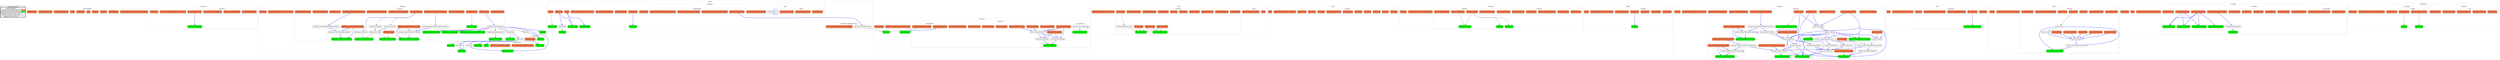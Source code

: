 digraph G {
concentrate = true;
			subgraph legend{
			rank = min;
			label = "legend";
			Legend [shape=none, margin=0, label = <
				<table cellspacing="0" cellpadding="0" border="1"><tr><td>Code2flow Legend</td></tr><tr><td>
				<table cellspacing="0">
				<tr><td>Regular function</td><td width="50px"></td></tr>
				<tr><td>Trunk function (nothing calls this)</td><td bgcolor='coral'></td></tr>
				<tr><td>Leaf function (this calls nothing else)</td><td bgcolor='green'></td></tr>
				<tr><td>Function call which returns no value</td><td>&#8594;</td></tr>
				<tr><td>Function call returns some value</td><td><font color='blue'>&#8594;</font></td></tr>
				<tr><td>Handler call on raiseEvent</td><td><font color='red'>&#8594;</font></td></tr>
				</table></td></tr></table>
				>];}
node30 [splines=ortho shape = "rect" style = "rounded,filled" fillcolor = "coral" label = "(openseadragon window frame (runs on import))" ];
node2 [splines=ortho shape = "rect" style = "rounded,filled" fillcolor = "coral" label = "OpenSeadragon" ];
node6 [splines=ortho shape = "rect" style = "rounded,filled" fillcolor = "coral" label = "isFunction" ];
node8 [splines=ortho shape = "rect" style = "rounded,filled" fillcolor = "coral" label = "isWindow" ];
node10 [splines=ortho shape = "rect" style = "rounded,filled" fillcolor = "coral" label = "type" ];
node12 [splines=ortho shape = "rect" style = "rounded,filled" fillcolor = "coral" label = "isPlainObject" ];
node18 [splines=ortho shape = "rect" style = "rounded,filled" fillcolor = "coral" label = "extend" ];
node21 [splines=ortho shape = "rect" style = "rounded,filled" fillcolor = "coral" label = "requestAnimationFrame" ];
node23 [splines=ortho shape = "rect" style = "rounded,filled" fillcolor = "coral" label = "cancelAnimationFrame" ];
node26 [splines=ortho shape = "rect" style = "rounded,filled" fillcolor = "coral" label = "getOffsetParent" ];
node48 [splines=ortho shape = "rect" style = "rounded,filled" fillcolor = "coral" label = "(eventsource window frame (runs on import))" ];
node35 [splines=ortho shape = "rect" style = "rounded,filled" fillcolor = "coral" label = "EventSource" ];
node38 [splines=ortho shape = "rect" style = "rounded,filled" fillcolor = "coral" label = "eventsource.addHandler" ];
node40 [splines=ortho shape = "rect" style = "rounded,filled" fillcolor = "coral" label = "eventsource.removeHandler" ];
node42 [splines=ortho shape = "rect" style = "rounded,filled" fillcolor = "coral" label = "eventsource.removeAllHandlers" ];
node44 [splines=ortho shape = "rect" style = "rounded,filled" fillcolor = "green" label = "eventsource.getHandler" ];
node46 [splines=ortho shape = "rect" style = "rounded,filled" fillcolor = "coral" label = "eventsource.raiseEvent" ];
node158 [splines=ortho shape = "rect" style = "rounded,filled" fillcolor = "coral" label = "(tiledimage window frame (runs on import))" ];
node52 [splines=ortho shape = "rect" style = "rounded,filled" fillcolor = "coral" label = "TiledImage" ];
node55 [splines=ortho shape = "rect" style = "rounded,filled" fillcolor = "coral" label = "tiledimage.needsDraw" ];
node57 [splines=ortho shape = "rect" style = "rounded,filled" fillcolor = "green" label = "tiledimage._setFullyLoaded" ];
node59 [splines=ortho shape = "rect" style = "rounded,filled" fillcolor = "green" label = "tiledimage.reset" ];
node61 [splines=ortho shape = "rect" style = "rounded,filled" fillcolor = "coral" label = "tiledimage.update" ];
node63 [splines=ortho shape = "rect" style = "rounded,filled" fillcolor = "coral" label = "tiledimage.draw" ];
node65 [splines=ortho shape = "rect" style = "rounded,filled" fillcolor = "coral" label = "tiledimage.destroy" ];
node67 [splines=ortho shape = "rect" style = "rounded,filled" fillcolor = "green" label = "tiledimage.getBounds" ];
node69 [splines=ortho shape = "rect" style = "rounded" label = "tiledimage.getClippedBounds" ];
node71 [splines=ortho shape = "rect" style = "rounded,filled" fillcolor = "coral" label = "tiledimage.getContentSize" ];
node73 [splines=ortho shape = "rect" style = "rounded,filled" fillcolor = "green" label = "tiledimage._viewportToImageDelta" ];
node75 [splines=ortho shape = "rect" style = "rounded" label = "tiledimage.viewportToImageCoordinates" ];
node77 [splines=ortho shape = "rect" style = "rounded,filled" fillcolor = "green" label = "tiledimage._imageToViewportDelta" ];
node79 [splines=ortho shape = "rect" style = "rounded" label = "tiledimage.imageToViewportCoordinates" ];
node81 [splines=ortho shape = "rect" style = "rounded,filled" fillcolor = "coral" label = "tiledimage.imageToViewportRectangle" ];
node83 [splines=ortho shape = "rect" style = "rounded,filled" fillcolor = "coral" label = "tiledimage.viewportToImageRectangle" ];
node85 [splines=ortho shape = "rect" style = "rounded" label = "tiledimage.viewerElementToImageCoordinates" ];
node87 [splines=ortho shape = "rect" style = "rounded" label = "tiledimage.imageToViewerElementCoordinates" ];
node89 [splines=ortho shape = "rect" style = "rounded,filled" fillcolor = "coral" label = "tiledimage.windowToImageCoordinates" ];
node91 [splines=ortho shape = "rect" style = "rounded,filled" fillcolor = "coral" label = "tiledimage.imageToWindowCoordinates" ];
node93 [splines=ortho shape = "rect" style = "rounded,filled" fillcolor = "green" label = "tiledimage._viewportToTiledImageRectangle" ];
node95 [splines=ortho shape = "rect" style = "rounded,filled" fillcolor = "coral" label = "tiledimage.viewportToImageZoom" ];
node97 [splines=ortho shape = "rect" style = "rounded,filled" fillcolor = "coral" label = "tiledimage.imageToViewportZoom" ];
node99 [splines=ortho shape = "rect" style = "rounded" label = "tiledimage.setPosition" ];
node101 [splines=ortho shape = "rect" style = "rounded" label = "tiledimage.setWidth" ];
node103 [splines=ortho shape = "rect" style = "rounded" label = "tiledimage.setHeight" ];
node105 [splines=ortho shape = "rect" style = "rounded,filled" fillcolor = "coral" label = "tiledimage.fitBounds" ];
node107 [splines=ortho shape = "rect" style = "rounded,filled" fillcolor = "coral" label = "tiledimage.setClip" ];
node109 [splines=ortho shape = "rect" style = "rounded" label = "tiledimage._setScale" ];
node111 [splines=ortho shape = "rect" style = "rounded,filled" fillcolor = "green" label = "tiledimage._updateForScale" ];
node113 [splines=ortho shape = "rect" style = "rounded,filled" fillcolor = "green" label = "tiledimage._raiseBoundsChange" ];
node115 [splines=ortho shape = "rect" style = "rounded,filled" fillcolor = "coral" label = "tiledimage._isBottomItem" ];
node117 [splines=ortho shape = "rect" style = "rounded,filled" fillcolor = "green" label = "tiledimage._getLevelsInterval" ];
node120 [splines=ortho shape = "rect" style = "rounded" label = "tiledimage._updateViewport" ];
node122 [splines=ortho shape = "rect" style = "rounded,filled" fillcolor = "coral" label = "tiledimage._getCornerTiles" ];
node124 [splines=ortho shape = "rect" style = "rounded" label = "updateLevel" ];
node126 [splines=ortho shape = "rect" style = "rounded" label = "updateTile" ];
node128 [splines=ortho shape = "rect" style = "rounded,filled" fillcolor = "green" label = "getTile" ];
node130 [splines=ortho shape = "rect" style = "rounded" label = "loadTile" ];
node134 [splines=ortho shape = "rect" style = "rounded,filled" fillcolor = "green" label = "onTileLoad" ];
node133 [splines=ortho shape = "rect" style = "rounded,filled" fillcolor = "coral" label = "onTileLoad.finish" ];
node140 [splines=ortho shape = "rect" style = "rounded,filled" fillcolor = "green" label = "setTileLoaded" ];
node137 [splines=ortho shape = "rect" style = "rounded,filled" fillcolor = "coral" label = "setTileLoaded.getCompletionCallback" ];
node139 [splines=ortho shape = "rect" style = "rounded,filled" fillcolor = "coral" label = "setTileLoaded.completionCallback" ];
node142 [splines=ortho shape = "rect" style = "rounded,filled" fillcolor = "green" label = "positionTile" ];
node144 [splines=ortho shape = "rect" style = "rounded" label = "blendTile" ];
node146 [splines=ortho shape = "rect" style = "rounded,filled" fillcolor = "green" label = "providesCoverage" ];
node148 [splines=ortho shape = "rect" style = "rounded" label = "isCovered" ];
node150 [splines=ortho shape = "rect" style = "rounded,filled" fillcolor = "green" label = "setCoverage" ];
node152 [splines=ortho shape = "rect" style = "rounded,filled" fillcolor = "green" label = "resetCoverage" ];
node154 [splines=ortho shape = "rect" style = "rounded,filled" fillcolor = "green" label = "compareTiles" ];
node156 [splines=ortho shape = "rect" style = "rounded,filled" fillcolor = "green" label = "drawTiles" ];
node221 [splines=ortho shape = "rect" style = "rounded,filled" fillcolor = "coral" label = "(viewer window frame (runs on import))" ];
node167 [splines=ortho shape = "rect" style = "rounded,filled" fillcolor = "coral" label = "Viewer" ];
node170 [splines=ortho shape = "rect" style = "rounded,filled" fillcolor = "coral" label = "viewer.isOpen" ];
node180 [splines=ortho shape = "rect" style = "rounded" label = "prototype.open" ];
node173 [splines=ortho shape = "rect" style = "rounded,filled" fillcolor = "coral" label = "prototype.open.checkCompletion" ];
node179 [splines=ortho shape = "rect" style = "rounded,filled" fillcolor = "coral" label = "open.open.doOne" ];
node176 [splines=ortho shape = "rect" style = "rounded,filled" fillcolor = "coral" label = "open.open.doOne.success" ];
node178 [splines=ortho shape = "rect" style = "rounded,filled" fillcolor = "coral" label = "open.open.doOne.error" ];
node182 [splines=ortho shape = "rect" style = "rounded,filled" fillcolor = "green" label = "viewer.close" ];
node184 [splines=ortho shape = "rect" style = "rounded,filled" fillcolor = "coral" label = "viewer.destroy" ];
node193 [splines=ortho shape = "rect" style = "rounded,filled" fillcolor = "coral" label = "prototype.addTiledImage" ];
node188 [splines=ortho shape = "rect" style = "rounded,filled" fillcolor = "coral" label = "prototype.addTiledImage.raiseAddItemFailed" ];
node190 [splines=ortho shape = "rect" style = "rounded,filled" fillcolor = "coral" label = "prototype.addTiledImage.refreshWorld" ];
node192 [splines=ortho shape = "rect" style = "rounded,filled" fillcolor = "coral" label = "prototype.addTiledImage.processReadyItems" ];
node195 [splines=ortho shape = "rect" style = "rounded,filled" fillcolor = "coral" label = "viewer.forceRedraw" ];
node197 [splines=ortho shape = "rect" style = "rounded,filled" fillcolor = "coral" label = "viewer._cancelPendingImages" ];
node199 [splines=ortho shape = "rect" style = "rounded,filled" fillcolor = "green" label = "_getSafeElemSize" ];
node205 [splines=ortho shape = "rect" style = "rounded" label = "getTileSourceImplementation" ];
node202 [splines=ortho shape = "rect" style = "rounded,filled" fillcolor = "coral" label = "getTileSourceImplementation.waitUntilReady" ];
node209 [splines=ortho shape = "rect" style = "rounded,filled" fillcolor = "green" label = "scheduleUpdate" ];
node211 [splines=ortho shape = "rect" style = "rounded,filled" fillcolor = "coral" label = "updateMulti" ];
node213 [splines=ortho shape = "rect" style = "rounded" label = "updateOnce" ];
node215 [splines=ortho shape = "rect" style = "rounded,filled" fillcolor = "green" label = "drawWorld" ];
node217 [splines=ortho shape = "rect" style = "rounded,filled" fillcolor = "green" label = "scheduleZoom" ];
node219 [splines=ortho shape = "rect" style = "rounded,filled" fillcolor = "coral" label = "doZoom" ];
node262 [splines=ortho shape = "rect" style = "rounded,filled" fillcolor = "coral" label = "(world window frame (runs on import))" ];
node227 [splines=ortho shape = "rect" style = "rounded,filled" fillcolor = "coral" label = "World" ];
node226 [splines=ortho shape = "rect" style = "rounded,filled" fillcolor = "coral" label = "World._delegatedFigureSizes" ];
node230 [splines=ortho shape = "rect" style = "rounded,filled" fillcolor = "coral" label = "world.addItem" ];
node232 [splines=ortho shape = "rect" style = "rounded,filled" fillcolor = "coral" label = "world.getItemAt" ];
node234 [splines=ortho shape = "rect" style = "rounded,filled" fillcolor = "coral" label = "world.getIndexOfItem" ];
node236 [splines=ortho shape = "rect" style = "rounded,filled" fillcolor = "coral" label = "world.getItemCount" ];
node238 [splines=ortho shape = "rect" style = "rounded,filled" fillcolor = "coral" label = "world.removeItem" ];
node240 [splines=ortho shape = "rect" style = "rounded,filled" fillcolor = "coral" label = "world.removeAll" ];
node242 [splines=ortho shape = "rect" style = "rounded,filled" fillcolor = "coral" label = "world.resetItems" ];
node244 [splines=ortho shape = "rect" style = "rounded,filled" fillcolor = "coral" label = "world.update" ];
node246 [splines=ortho shape = "rect" style = "rounded,filled" fillcolor = "coral" label = "world.draw" ];
node248 [splines=ortho shape = "rect" style = "rounded,filled" fillcolor = "coral" label = "world.needsDraw" ];
node250 [splines=ortho shape = "rect" style = "rounded,filled" fillcolor = "coral" label = "world.getHomeBounds" ];
node252 [splines=ortho shape = "rect" style = "rounded,filled" fillcolor = "coral" label = "world.getContentFactor" ];
node254 [splines=ortho shape = "rect" style = "rounded" label = "world.setAutoRefigureSizes" ];
node256 [splines=ortho shape = "rect" style = "rounded,filled" fillcolor = "coral" label = "world.arrange" ];
node258 [splines=ortho shape = "rect" style = "rounded,filled" fillcolor = "green" label = "world._figureSizes" ];
node260 [splines=ortho shape = "rect" style = "rounded,filled" fillcolor = "green" label = "world._raiseRemoveItem" ];
node289 [splines=ortho shape = "rect" style = "rounded,filled" fillcolor = "coral" label = "(point window frame (runs on import))" ];
node266 [splines=ortho shape = "rect" style = "rounded,filled" fillcolor = "coral" label = "Point" ];
node269 [splines=ortho shape = "rect" style = "rounded,filled" fillcolor = "coral" label = "point.clone" ];
node271 [splines=ortho shape = "rect" style = "rounded,filled" fillcolor = "coral" label = "point.plus" ];
node273 [splines=ortho shape = "rect" style = "rounded,filled" fillcolor = "coral" label = "point.minus" ];
node275 [splines=ortho shape = "rect" style = "rounded,filled" fillcolor = "coral" label = "point.times" ];
node277 [splines=ortho shape = "rect" style = "rounded,filled" fillcolor = "coral" label = "point.divide" ];
node279 [splines=ortho shape = "rect" style = "rounded,filled" fillcolor = "coral" label = "point.distanceTo" ];
node281 [splines=ortho shape = "rect" style = "rounded,filled" fillcolor = "coral" label = "point.squaredDistanceTo" ];
node283 [splines=ortho shape = "rect" style = "rounded,filled" fillcolor = "coral" label = "point.apply" ];
node285 [splines=ortho shape = "rect" style = "rounded,filled" fillcolor = "coral" label = "point.equals" ];
node287 [splines=ortho shape = "rect" style = "rounded,filled" fillcolor = "coral" label = "point.toString" ];
node323 [splines=ortho shape = "rect" style = "rounded,filled" fillcolor = "coral" label = "(tilecache window frame (runs on import))" ];
node310 [splines=ortho shape = "rect" style = "rounded,filled" fillcolor = "coral" label = "TileCache" ];
node293 [splines=ortho shape = "rect" style = "rounded,filled" fillcolor = "green" label = "TileRecord" ];
node295 [splines=ortho shape = "rect" style = "rounded,filled" fillcolor = "green" label = "ImageRecord" ];
node298 [splines=ortho shape = "rect" style = "rounded,filled" fillcolor = "coral" label = "tilecache.destroy" ];
node300 [splines=ortho shape = "rect" style = "rounded,filled" fillcolor = "coral" label = "tilecache.getImage" ];
node302 [splines=ortho shape = "rect" style = "rounded,filled" fillcolor = "coral" label = "tilecache.getRenderedContext" ];
node304 [splines=ortho shape = "rect" style = "rounded,filled" fillcolor = "coral" label = "tilecache.addTile" ];
node306 [splines=ortho shape = "rect" style = "rounded,filled" fillcolor = "coral" label = "tilecache.removeTile" ];
node308 [splines=ortho shape = "rect" style = "rounded,filled" fillcolor = "coral" label = "tilecache.getTileCount" ];
node313 [splines=ortho shape = "rect" style = "rounded,filled" fillcolor = "coral" label = "tilecache.numTilesLoaded" ];
node315 [splines=ortho shape = "rect" style = "rounded,filled" fillcolor = "coral" label = "tilecache.cacheTile" ];
node317 [splines=ortho shape = "rect" style = "rounded,filled" fillcolor = "coral" label = "tilecache.clearTilesFor" ];
node319 [splines=ortho shape = "rect" style = "rounded,filled" fillcolor = "coral" label = "tilecache.getImageRecord" ];
node321 [splines=ortho shape = "rect" style = "rounded,filled" fillcolor = "green" label = "tilecache._unloadTile" ];
node369 [splines=ortho shape = "rect" style = "rounded,filled" fillcolor = "coral" label = "(tilesource window frame (runs on import))" ];
node327 [splines=ortho shape = "rect" style = "rounded,filled" fillcolor = "green" label = "TileSource" ];
node330 [splines=ortho shape = "rect" style = "rounded,filled" fillcolor = "green" label = "tilesource.getTileSize" ];
node332 [splines=ortho shape = "rect" style = "rounded" label = "tilesource.getTileWidth" ];
node334 [splines=ortho shape = "rect" style = "rounded" label = "tilesource.getTileHeight" ];
node339 [splines=ortho shape = "rect" style = "rounded" label = "prototype.getLevelScale" ];
node338 [splines=ortho shape = "rect" style = "rounded,filled" fillcolor = "green" label = "prototype.getLevelScale" ];
node341 [splines=ortho shape = "rect" style = "rounded" label = "tilesource.getNumTiles" ];
node343 [splines=ortho shape = "rect" style = "rounded,filled" fillcolor = "coral" label = "tilesource.getPixelRatio" ];
node345 [splines=ortho shape = "rect" style = "rounded,filled" fillcolor = "coral" label = "tilesource.getClosestLevel" ];
node347 [splines=ortho shape = "rect" style = "rounded,filled" fillcolor = "coral" label = "tilesource.getTileAtPoint" ];
node349 [splines=ortho shape = "rect" style = "rounded,filled" fillcolor = "coral" label = "tilesource.getTileBounds" ];
node353 [splines=ortho shape = "rect" style = "rounded,filled" fillcolor = "coral" label = "prototype.getImageInfo" ];
node352 [splines=ortho shape = "rect" style = "rounded,filled" fillcolor = "coral" label = "prototype.getImageInfo.callback" ];
node355 [splines=ortho shape = "rect" style = "rounded,filled" fillcolor = "coral" label = "tilesource.supports" ];
node357 [splines=ortho shape = "rect" style = "rounded,filled" fillcolor = "coral" label = "tilesource.configure" ];
node359 [splines=ortho shape = "rect" style = "rounded,filled" fillcolor = "coral" label = "tilesource.getTileUrl" ];
node361 [splines=ortho shape = "rect" style = "rounded,filled" fillcolor = "coral" label = "tilesource.getTileAjaxHeaders" ];
node363 [splines=ortho shape = "rect" style = "rounded,filled" fillcolor = "coral" label = "tilesource.tileExists" ];
node365 [splines=ortho shape = "rect" style = "rounded,filled" fillcolor = "green" label = "processResponse" ];
node367 [splines=ortho shape = "rect" style = "rounded,filled" fillcolor = "coral" label = "determineType" ];
node391 [splines=ortho shape = "rect" style = "rounded,filled" fillcolor = "coral" label = "(spring window frame (runs on import))" ];
node376 [splines=ortho shape = "rect" style = "rounded,filled" fillcolor = "coral" label = "Spring" ];
node379 [splines=ortho shape = "rect" style = "rounded,filled" fillcolor = "coral" label = "spring.resetTo" ];
node381 [splines=ortho shape = "rect" style = "rounded,filled" fillcolor = "coral" label = "spring.springTo" ];
node383 [splines=ortho shape = "rect" style = "rounded,filled" fillcolor = "coral" label = "spring.shiftBy" ];
node385 [splines=ortho shape = "rect" style = "rounded,filled" fillcolor = "coral" label = "spring.update" ];
node387 [splines=ortho shape = "rect" style = "rounded,filled" fillcolor = "coral" label = "spring.isAtTargetValue" ];
node389 [splines=ortho shape = "rect" style = "rounded,filled" fillcolor = "green" label = "transform" ];
node484 [splines=ortho shape = "rect" style = "rounded,filled" fillcolor = "coral" label = "(viewport window frame (runs on import))" ];
node395 [splines=ortho shape = "rect" style = "rounded,filled" fillcolor = "coral" label = "Viewport" ];
node398 [splines=ortho shape = "rect" style = "rounded,filled" fillcolor = "coral" label = "viewport._setContentBounds" ];
node400 [splines=ortho shape = "rect" style = "rounded" label = "viewport.getHomeZoom" ];
node402 [splines=ortho shape = "rect" style = "rounded" label = "viewport.getHomeBounds" ];
node404 [splines=ortho shape = "rect" style = "rounded,filled" fillcolor = "coral" label = "viewport.goHome" ];
node406 [splines=ortho shape = "rect" style = "rounded" label = "viewport.getMinZoom" ];
node408 [splines=ortho shape = "rect" style = "rounded" label = "viewport.getMaxZoom" ];
node410 [splines=ortho shape = "rect" style = "rounded,filled" fillcolor = "green" label = "viewport.getAspectRatio" ];
node412 [splines=ortho shape = "rect" style = "rounded,filled" fillcolor = "coral" label = "viewport.getContainerSize" ];
node414 [splines=ortho shape = "rect" style = "rounded" label = "viewport.getBounds" ];
node416 [splines=ortho shape = "rect" style = "rounded,filled" fillcolor = "coral" label = "viewport.getBoundsWithMargins" ];
node418 [splines=ortho shape = "rect" style = "rounded" label = "viewport.getCenter" ];
node420 [splines=ortho shape = "rect" style = "rounded,filled" fillcolor = "green" label = "viewport.getZoom" ];
node422 [splines=ortho shape = "rect" style = "rounded" label = "viewport._applyZoomConstraints" ];
node424 [splines=ortho shape = "rect" style = "rounded,filled" fillcolor = "green" label = "viewport._applyBoundaryConstraints" ];
node426 [splines=ortho shape = "rect" style = "rounded,filled" fillcolor = "coral" label = "viewport.applyConstraints" ];
node428 [splines=ortho shape = "rect" style = "rounded" label = "viewport._fitBounds" ];
node430 [splines=ortho shape = "rect" style = "rounded" label = "viewport.fitBounds" ];
node432 [splines=ortho shape = "rect" style = "rounded,filled" fillcolor = "green" label = "viewport.panTo" ];
node434 [splines=ortho shape = "rect" style = "rounded,filled" fillcolor = "coral" label = "viewport.zoomBy" ];
node436 [splines=ortho shape = "rect" style = "rounded" label = "viewport.zoomTo" ];
node438 [splines=ortho shape = "rect" style = "rounded,filled" fillcolor = "coral" label = "viewport.resize" ];
node440 [splines=ortho shape = "rect" style = "rounded,filled" fillcolor = "green" label = "viewport._updateContainerInnerSize" ];
node444 [splines=ortho shape = "rect" style = "rounded,filled" fillcolor = "coral" label = "viewport.update" ];
node446 [splines=ortho shape = "rect" style = "rounded" label = "viewport._adjustCenterSpringsForZoomPoint" ];
node448 [splines=ortho shape = "rect" style = "rounded,filled" fillcolor = "coral" label = "viewport.deltaPixelsFromPoints" ];
node450 [splines=ortho shape = "rect" style = "rounded" label = "viewport.deltaPointsFromPixels" ];
node452 [splines=ortho shape = "rect" style = "rounded" label = "viewport.pixelFromPoint" ];
node454 [splines=ortho shape = "rect" style = "rounded,filled" fillcolor = "green" label = "viewport._pixelFromPoint" ];
node456 [splines=ortho shape = "rect" style = "rounded" label = "viewport.pointFromPixel" ];
node458 [splines=ortho shape = "rect" style = "rounded,filled" fillcolor = "green" label = "viewport._viewportToImageDelta" ];
node460 [splines=ortho shape = "rect" style = "rounded" label = "viewport.viewportToImageCoordinates" ];
node462 [splines=ortho shape = "rect" style = "rounded,filled" fillcolor = "green" label = "viewport._imageToViewportDelta" ];
node464 [splines=ortho shape = "rect" style = "rounded" label = "viewport.imageToViewportCoordinates" ];
node466 [splines=ortho shape = "rect" style = "rounded,filled" fillcolor = "coral" label = "viewport.imageToViewportRectangle" ];
node468 [splines=ortho shape = "rect" style = "rounded,filled" fillcolor = "coral" label = "viewport.viewportToImageRectangle" ];
node470 [splines=ortho shape = "rect" style = "rounded" label = "viewport.viewerElementToImageCoordinates" ];
node472 [splines=ortho shape = "rect" style = "rounded" label = "viewport.imageToViewerElementCoordinates" ];
node474 [splines=ortho shape = "rect" style = "rounded,filled" fillcolor = "coral" label = "viewport.windowToImageCoordinates" ];
node476 [splines=ortho shape = "rect" style = "rounded,filled" fillcolor = "coral" label = "viewport.imageToWindowCoordinates" ];
node478 [splines=ortho shape = "rect" style = "rounded,filled" fillcolor = "coral" label = "viewport.viewportToViewerElementRectangle" ];
node480 [splines=ortho shape = "rect" style = "rounded,filled" fillcolor = "coral" label = "viewport.viewportToImageZoom" ];
node482 [splines=ortho shape = "rect" style = "rounded,filled" fillcolor = "coral" label = "viewport.imageToViewportZoom" ];
node505 [splines=ortho shape = "rect" style = "rounded,filled" fillcolor = "coral" label = "(tile window frame (runs on import))" ];
node488 [splines=ortho shape = "rect" style = "rounded,filled" fillcolor = "coral" label = "Tile" ];
node491 [splines=ortho shape = "rect" style = "rounded,filled" fillcolor = "coral" label = "tile.toString" ];
node493 [splines=ortho shape = "rect" style = "rounded,filled" fillcolor = "green" label = "tile._hasTransparencyChannel" ];
node495 [splines=ortho shape = "rect" style = "rounded,filled" fillcolor = "coral" label = "tile.drawCanvas" ];
node497 [splines=ortho shape = "rect" style = "rounded,filled" fillcolor = "coral" label = "tile.getScaleForEdgeSmoothing" ];
node501 [splines=ortho shape = "rect" style = "rounded,filled" fillcolor = "coral" label = "tile.getTranslationForEdgeSmoothing" ];
node503 [splines=ortho shape = "rect" style = "rounded,filled" fillcolor = "coral" label = "tile.unload" ];
node546 [splines=ortho shape = "rect" style = "rounded,filled" fillcolor = "coral" label = "(drawer window frame (runs on import))" ];
node509 [splines=ortho shape = "rect" style = "rounded,filled" fillcolor = "coral" label = "Drawer" ];
node512 [splines=ortho shape = "rect" style = "rounded,filled" fillcolor = "coral" label = "drawer.needsUpdate" ];
node514 [splines=ortho shape = "rect" style = "rounded,filled" fillcolor = "coral" label = "drawer.numTilesLoaded" ];
node516 [splines=ortho shape = "rect" style = "rounded,filled" fillcolor = "coral" label = "drawer.reset" ];
node518 [splines=ortho shape = "rect" style = "rounded,filled" fillcolor = "coral" label = "drawer.update" ];
node520 [splines=ortho shape = "rect" style = "rounded,filled" fillcolor = "coral" label = "drawer.destroy" ];
node522 [splines=ortho shape = "rect" style = "rounded" label = "drawer.clear" ];
node524 [splines=ortho shape = "rect" style = "rounded" label = "drawer._clear" ];
node526 [splines=ortho shape = "rect" style = "rounded,filled" fillcolor = "coral" label = "drawer.viewportToDrawerRectangle" ];
node528 [splines=ortho shape = "rect" style = "rounded,filled" fillcolor = "coral" label = "drawer.drawTile" ];
node530 [splines=ortho shape = "rect" style = "rounded" label = "drawer._getContext" ];
node532 [splines=ortho shape = "rect" style = "rounded,filled" fillcolor = "coral" label = "drawer.saveContext" ];
node534 [splines=ortho shape = "rect" style = "rounded,filled" fillcolor = "coral" label = "drawer.restoreContext" ];
node536 [splines=ortho shape = "rect" style = "rounded,filled" fillcolor = "coral" label = "drawer.setClip" ];
node538 [splines=ortho shape = "rect" style = "rounded,filled" fillcolor = "coral" label = "drawer.blendSketch" ];
node540 [splines=ortho shape = "rect" style = "rounded,filled" fillcolor = "coral" label = "drawer.getCanvasSize" ];
node542 [splines=ortho shape = "rect" style = "rounded,filled" fillcolor = "green" label = "drawer._calculateCanvasSize" ];
node544 [splines=ortho shape = "rect" style = "rounded" label = "drawer._calculateSketchCanvasSize" ];
node591 [splines=ortho shape = "rect" style = "rounded,filled" fillcolor = "coral" label = "(rectangle window frame (runs on import))" ];
node550 [splines=ortho shape = "rect" style = "rounded,filled" fillcolor = "coral" label = "Rect" ];
node552 [splines=ortho shape = "rect" style = "rounded,filled" fillcolor = "coral" label = "fromSummits" ];
node555 [splines=ortho shape = "rect" style = "rounded,filled" fillcolor = "green" label = "rectangle.clone" ];
node557 [splines=ortho shape = "rect" style = "rounded,filled" fillcolor = "coral" label = "rectangle.getAspectRatio" ];
node559 [splines=ortho shape = "rect" style = "rounded,filled" fillcolor = "green" label = "rectangle.getTopLeft" ];
node561 [splines=ortho shape = "rect" style = "rounded,filled" fillcolor = "green" label = "rectangle.getBottomRight" ];
node563 [splines=ortho shape = "rect" style = "rounded,filled" fillcolor = "green" label = "rectangle.getTopRight" ];
node565 [splines=ortho shape = "rect" style = "rounded,filled" fillcolor = "green" label = "rectangle.getBottomLeft" ];
node567 [splines=ortho shape = "rect" style = "rounded,filled" fillcolor = "coral" label = "rectangle.getCenter" ];
node569 [splines=ortho shape = "rect" style = "rounded,filled" fillcolor = "coral" label = "rectangle.getSize" ];
node571 [splines=ortho shape = "rect" style = "rounded,filled" fillcolor = "coral" label = "rectangle.equals" ];
node573 [splines=ortho shape = "rect" style = "rounded,filled" fillcolor = "coral" label = "rectangle.times" ];
node575 [splines=ortho shape = "rect" style = "rounded,filled" fillcolor = "coral" label = "rectangle.translate" ];
node579 [splines=ortho shape = "rect" style = "rounded,filled" fillcolor = "coral" label = "prototype.intersection" ];
node578 [splines=ortho shape = "rect" style = "rounded,filled" fillcolor = "coral" label = "prototype.intersection.getIntersection" ];
node581 [splines=ortho shape = "rect" style = "rounded,filled" fillcolor = "coral" label = "rectangle._getSegments" ];
node583 [splines=ortho shape = "rect" style = "rounded" label = "rectangle.getBoundingBox" ];
node585 [splines=ortho shape = "rect" style = "rounded,filled" fillcolor = "coral" label = "rectangle.getIntegerBoundingBox" ];
node587 [splines=ortho shape = "rect" style = "rounded,filled" fillcolor = "coral" label = "rectangle.containsPoint" ];
node589 [splines=ortho shape = "rect" style = "rounded,filled" fillcolor = "coral" label = "rectangle.toString" ];
node622 [splines=ortho shape = "rect" style = "rounded,filled" fillcolor = "coral" label = "(imageloader window frame (runs on import))" ];
node610 [splines=ortho shape = "rect" style = "rounded,filled" fillcolor = "coral" label = "ImageLoader" ];
node595 [splines=ortho shape = "rect" style = "rounded,filled" fillcolor = "green" label = "ImageJob" ];
node606 [splines=ortho shape = "rect" style = "rounded,filled" fillcolor = "coral" label = "prototype.start" ];
node599 [splines=ortho shape = "rect" style = "rounded,filled" fillcolor = "coral" label = "prototype.start.onload" ];
node601 [splines=ortho shape = "rect" style = "rounded,filled" fillcolor = "coral" label = "prototype.start.onerror" ];
node605 [splines=ortho shape = "rect" style = "rounded,filled" fillcolor = "coral" label = "prototype.start.abort" ];
node608 [splines=ortho shape = "rect" style = "rounded,filled" fillcolor = "coral" label = "imageloader.finish" ];
node616 [splines=ortho shape = "rect" style = "rounded,filled" fillcolor = "coral" label = "prototype.addJob" ];
node614 [splines=ortho shape = "rect" style = "rounded,filled" fillcolor = "coral" label = "prototype.addJob.complete" ];
node618 [splines=ortho shape = "rect" style = "rounded,filled" fillcolor = "coral" label = "imageloader.clear" ];
node620 [splines=ortho shape = "rect" style = "rounded,filled" fillcolor = "green" label = "completeJob" ];
node46 -> node44 [color="blue" penwidth="2"];
node61 -> node111;
node63 -> node120 [color="blue" penwidth="2"];
node65 -> node59;
node69 -> node67 [color="blue" penwidth="2"];
node75 -> node73 [color="blue" penwidth="2"];
node79 -> node77 [color="blue" penwidth="2"];
node81 -> node77 [color="blue" penwidth="2"];
node81 -> node79 [color="blue" penwidth="2"];
node83 -> node73 [color="blue" penwidth="2"];
node83 -> node75 [color="blue" penwidth="2"];
node85 -> node75 [color="blue" penwidth="2"];
node87 -> node79 [color="blue" penwidth="2"];
node89 -> node85 [color="blue" penwidth="2"];
node91 -> node87 [color="blue" penwidth="2"];
node99 -> node113;
node101 -> node109 [color="blue" penwidth="2"];
node103 -> node109 [color="blue" penwidth="2"];
node105 -> node99 [color="blue" penwidth="2"];
node105 -> node101;
node105 -> node103;
node109 -> node111;
node109 -> node113;
node120 -> node57 [color="blue" penwidth="2"];
node120 -> node69 [color="blue" penwidth="2"];
node120 -> node93 [color="blue" penwidth="2"];
node120 -> node117 [color="blue" penwidth="2"];
node120 -> node124 [color="blue" penwidth="2"];
node120 -> node130;
node120 -> node146 [color="blue" penwidth="2"];
node120 -> node156 [color="blue" penwidth="2"];
node124 -> node126 [color="blue" penwidth="2"];
node124 -> node152;
node126 -> node128 [color="blue" penwidth="2"];
node126 -> node140;
node126 -> node142;
node126 -> node144 [color="blue" penwidth="2"];
node126 -> node148 [color="blue" penwidth="2"];
node126 -> node150 [color="blue" penwidth="2"];
node126 -> node154 [color="blue" penwidth="2"];
node130 -> node134 [color="blue" penwidth="2"];
node133 -> node140;
node144 -> node150 [color="blue" penwidth="2"];
node148 -> node146 [color="blue" penwidth="2"];
node167 -> node199 [color="blue" penwidth="2"];
node167 -> node209 [color="blue" penwidth="2"];
node180 -> node180 [color="blue" penwidth="2"];
node184 -> node182 [color="blue" penwidth="2"];
node193 -> node205 [color="blue" penwidth="2"];
node205 -> node327;
node211 -> node209 [color="blue" penwidth="2"];
node211 -> node213 [color="blue" penwidth="2"];
node213 -> node215;
node219 -> node217;
node230 -> node258;
node238 -> node258;
node238 -> node260;
node240 -> node258;
node240 -> node260;
node254 -> node258;
node256 -> node254;
node315 -> node293;
node315 -> node295;
node315 -> node321;
node317 -> node321;
node332 -> node330 [color="blue" penwidth="2"];
node334 -> node330 [color="blue" penwidth="2"];
node339 -> node339 [color="blue" penwidth="2"];
node339 -> node338 [color="blue" penwidth="2"];
node341 -> node332 [color="blue" penwidth="2"];
node341 -> node334 [color="blue" penwidth="2"];
node345 -> node341 [color="blue" penwidth="2"];
node347 -> node332 [color="blue" penwidth="2"];
node347 -> node334 [color="blue" penwidth="2"];
node347 -> node341 [color="blue" penwidth="2"];
node349 -> node332 [color="blue" penwidth="2"];
node349 -> node334 [color="blue" penwidth="2"];
node353 -> node365 [color="blue" penwidth="2"];
node352 -> node327;
node363 -> node341 [color="blue" penwidth="2"];
node385 -> node389 [color="blue" penwidth="2"];
node400 -> node410 [color="blue" penwidth="2"];
node402 -> node400 [color="blue" penwidth="2"];
node402 -> node410 [color="blue" penwidth="2"];
node404 -> node402 [color="blue" penwidth="2"];
node404 -> node430 [color="blue" penwidth="2"];
node406 -> node400 [color="blue" penwidth="2"];
node408 -> node400 [color="blue" penwidth="2"];
node414 -> node410 [color="blue" penwidth="2"];
node414 -> node418 [color="blue" penwidth="2"];
node414 -> node420 [color="blue" penwidth="2"];
node416 -> node414 [color="blue" penwidth="2"];
node418 -> node410 [color="blue" penwidth="2"];
node418 -> node420 [color="blue" penwidth="2"];
node418 -> node452 [color="blue" penwidth="2"];
node418 -> node454 [color="blue" penwidth="2"];
node422 -> node406 [color="blue" penwidth="2"];
node422 -> node408 [color="blue" penwidth="2"];
node426 -> node414 [color="blue" penwidth="2"];
node426 -> node420 [color="blue" penwidth="2"];
node426 -> node422 [color="blue" penwidth="2"];
node426 -> node424 [color="blue" penwidth="2"];
node426 -> node430 [color="blue" penwidth="2"];
node426 -> node436 [color="blue" penwidth="2"];
node428 -> node410 [color="blue" penwidth="2"];
node428 -> node414 [color="blue" penwidth="2"];
node428 -> node418 [color="blue" penwidth="2"];
node428 -> node420 [color="blue" penwidth="2"];
node428 -> node422 [color="blue" penwidth="2"];
node428 -> node424 [color="blue" penwidth="2"];
node428 -> node432 [color="blue" penwidth="2"];
node428 -> node436 [color="blue" penwidth="2"];
node430 -> node428 [color="blue" penwidth="2"];
node434 -> node436 [color="blue" penwidth="2"];
node436 -> node446;
node438 -> node410 [color="blue" penwidth="2"];
node438 -> node414 [color="blue" penwidth="2"];
node438 -> node430 [color="blue" penwidth="2"];
node438 -> node440;
node444 -> node446;
node446 -> node450 [color="blue" penwidth="2"];
node446 -> node452 [color="blue" penwidth="2"];
node448 -> node420 [color="blue" penwidth="2"];
node450 -> node420 [color="blue" penwidth="2"];
node452 -> node414 [color="blue" penwidth="2"];
node452 -> node454 [color="blue" penwidth="2"];
node456 -> node414 [color="blue" penwidth="2"];
node460 -> node458 [color="blue" penwidth="2"];
node460 -> node460 [color="blue" penwidth="2"];
node464 -> node462 [color="blue" penwidth="2"];
node464 -> node464 [color="blue" penwidth="2"];
node466 -> node462 [color="blue" penwidth="2"];
node466 -> node464 [color="blue" penwidth="2"];
node468 -> node458 [color="blue" penwidth="2"];
node468 -> node460 [color="blue" penwidth="2"];
node470 -> node456 [color="blue" penwidth="2"];
node470 -> node460 [color="blue" penwidth="2"];
node472 -> node452 [color="blue" penwidth="2"];
node472 -> node464 [color="blue" penwidth="2"];
node474 -> node470 [color="blue" penwidth="2"];
node476 -> node472 [color="blue" penwidth="2"];
node478 -> node452 [color="blue" penwidth="2"];
node495 -> node493 [color="blue" penwidth="2"];
node518 -> node522;
node522 -> node524;
node522 -> node542 [color="blue" penwidth="2"];
node522 -> node544 [color="blue" penwidth="2"];
node524 -> node530 [color="blue" penwidth="2"];
node528 -> node530 [color="blue" penwidth="2"];
node530 -> node544 [color="blue" penwidth="2"];
node532 -> node530 [color="blue" penwidth="2"];
node534 -> node530 [color="blue" penwidth="2"];
node536 -> node530 [color="blue" penwidth="2"];
node540 -> node530 [color="blue" penwidth="2"];
node544 -> node542 [color="blue" penwidth="2"];
node581 -> node559 [color="blue" penwidth="2"];
node581 -> node561 [color="blue" penwidth="2"];
node581 -> node563 [color="blue" penwidth="2"];
node581 -> node565 [color="blue" penwidth="2"];
node583 -> node555 [color="blue" penwidth="2"];
node585 -> node583 [color="blue" penwidth="2"];
node587 -> node559 [color="blue" penwidth="2"];
node587 -> node563 [color="blue" penwidth="2"];
node587 -> node565 [color="blue" penwidth="2"];
node616 -> node595;
node614 -> node620;
subgraph clusteropenseadragon0{
node30 node2 node6 node8 node10 node12 node18 node21 node23 node26 node2 node6 node8 node10 node12 node18 node21 node23 node26 ;
label="openseadragon";
style=filled;
color=black;
graph[style=dotted];
};
subgraph clustereventsource31{
node48 node35 node38 node40 node42 node44 node46 node35 ;
label="eventsource";
style=filled;
color=black;
graph[style=dotted];
subgraph clusterprototype36{
node38 node40 node42 node44 node46 node38 node40 node42 node44 node46 ;
label="prototype";
style=filled;
color=black;
graph[style=dotted];
}};
subgraph clustertiledimage49{
node158 node52 node55 node57 node59 node61 node63 node65 node67 node69 node71 node73 node75 node77 node79 node81 node83 node85 node87 node89 node91 node93 node95 node97 node99 node101 node103 node105 node107 node109 node111 node113 node115 node117 node120 node122 node124 node126 node128 node130 node134 node133 node140 node137 node139 node142 node144 node146 node148 node150 node152 node154 node156 node52 node124 node126 node128 node130 node142 node144 node146 node148 node150 node152 node154 node156 ;
label="tiledimage";
style=filled;
color=black;
graph[style=dotted];
subgraph clusterprototype53{
node55 node57 node59 node61 node63 node65 node67 node69 node71 node73 node75 node77 node79 node81 node83 node85 node87 node89 node91 node93 node95 node97 node99 node101 node103 node105 node107 node109 node111 node113 node115 node117 node120 node122 node55 node57 node59 node61 node63 node65 node67 node69 node71 node73 node75 node77 node79 node81 node83 node85 node87 node89 node91 node93 node95 node97 node99 node101 node103 node105 node107 node109 node111 node113 node115 node117 node120 node122 ;
label="prototype";
style=filled;
color=black;
graph[style=dotted];
}subgraph clusteronTileLoad131{
node134 node133 node133 ;
label="onTileLoad";
style=filled;
color=black;
graph[style=dotted];
}subgraph clustersetTileLoaded135{
node140 node137 node139 node137 node139 ;
label="setTileLoaded";
style=filled;
color=black;
graph[style=dotted];
}};
subgraph clusterviewer159{
node221 node167 node170 node180 node173 node179 node176 node178 node182 node184 node193 node188 node190 node192 node195 node197 node199 node205 node202 node209 node211 node213 node215 node217 node219 node167 node199 node209 node211 node213 node215 node217 node219 ;
label="viewer";
style=filled;
color=black;
graph[style=dotted];
subgraph clusterprototype168{
node170 node180 node173 node179 node176 node178 node182 node184 node193 node188 node190 node192 node195 node197 node170 node182 node184 node195 node197 ;
label="prototype";
style=filled;
color=black;
graph[style=dotted];
subgraph clusteropen171{
node180 node173 node179 node176 node178 node173 ;
label="open";
style=filled;
color=black;
graph[style=dotted];
subgraph clusterdoOne174{
node179 node176 node178 node176 node178 ;
label="doOne";
style=filled;
color=black;
graph[style=dotted];
}}subgraph clusteraddTiledImage185{
node193 node188 node190 node192 node188 node190 node192 ;
label="addTiledImage";
style=filled;
color=black;
graph[style=dotted];
}}subgraph clustergetTileSourceImplementation200{
node205 node202 node202 ;
label="getTileSourceImplementation";
style=filled;
color=black;
graph[style=dotted];
}};
subgraph clusterworld222{
node262 node227 node226 node230 node232 node234 node236 node238 node240 node242 node244 node246 node248 node250 node252 node254 node256 node258 node260 ;
label="world";
style=filled;
color=black;
graph[style=dotted];
subgraph clusterWorld224{
node227 node226 node226 ;
label="World";
style=filled;
color=black;
graph[style=dotted];
}subgraph clusterprototype228{
node230 node232 node234 node236 node238 node240 node242 node244 node246 node248 node250 node252 node254 node256 node258 node260 node230 node232 node234 node236 node238 node240 node242 node244 node246 node248 node250 node252 node254 node256 node258 node260 ;
label="prototype";
style=filled;
color=black;
graph[style=dotted];
}};
subgraph clusterpoint263{
node289 node266 node269 node271 node273 node275 node277 node279 node281 node283 node285 node287 node266 ;
label="point";
style=filled;
color=black;
graph[style=dotted];
subgraph clusterprototype267{
node269 node271 node273 node275 node277 node279 node281 node283 node285 node287 node269 node271 node273 node275 node277 node279 node281 node283 node285 node287 ;
label="prototype";
style=filled;
color=black;
graph[style=dotted];
}};
subgraph clustertilecache290{
node323 node310 node293 node295 node298 node300 node302 node304 node306 node308 node313 node315 node317 node319 node321 node310 node293 node295 ;
label="tilecache";
style=filled;
color=black;
graph[style=dotted];
subgraph clusterprototype296{
node298 node300 node302 node304 node306 node308 node298 node300 node302 node304 node306 node308 ;
label="prototype";
style=filled;
color=black;
graph[style=dotted];
}subgraph clusterprototype311{
node313 node315 node317 node319 node321 node313 node315 node317 node319 node321 ;
label="prototype";
style=filled;
color=black;
graph[style=dotted];
}};
subgraph clustertilesource324{
node369 node327 node330 node332 node334 node339 node338 node341 node343 node345 node347 node349 node353 node352 node355 node357 node359 node361 node363 node365 node367 node327 node365 node367 ;
label="tilesource";
style=filled;
color=black;
graph[style=dotted];
subgraph clusterprototype328{
node330 node332 node334 node339 node338 node341 node343 node345 node347 node349 node353 node352 node355 node357 node359 node361 node363 node330 node332 node334 node341 node343 node345 node347 node349 node355 node357 node359 node361 node363 ;
label="prototype";
style=filled;
color=black;
graph[style=dotted];
subgraph clustergetLevelScale335{
node339 node338 node338 ;
label="getLevelScale";
style=filled;
color=black;
graph[style=dotted];
}subgraph clustergetImageInfo350{
node353 node352 node352 ;
label="getImageInfo";
style=filled;
color=black;
graph[style=dotted];
}}};
subgraph clusterspring370{
node391 node376 node379 node381 node383 node385 node387 node389 node376 node389 ;
label="spring";
style=filled;
color=black;
graph[style=dotted];
subgraph clusterprototype377{
node379 node381 node383 node385 node387 node379 node381 node383 node385 node387 ;
label="prototype";
style=filled;
color=black;
graph[style=dotted];
}};
subgraph clusterviewport392{
node484 node395 node398 node400 node402 node404 node406 node408 node410 node412 node414 node416 node418 node420 node422 node424 node426 node428 node430 node432 node434 node436 node438 node440 node444 node446 node448 node450 node452 node454 node456 node458 node460 node462 node464 node466 node468 node470 node472 node474 node476 node478 node480 node482 node395 ;
label="viewport";
style=filled;
color=black;
graph[style=dotted];
subgraph clusterprototype396{
node398 node400 node402 node404 node406 node408 node410 node412 node414 node416 node418 node420 node422 node424 node426 node428 node430 node432 node434 node436 node438 node440 node444 node446 node448 node450 node452 node454 node456 node458 node460 node462 node464 node466 node468 node470 node472 node474 node476 node478 node480 node482 node398 node400 node402 node404 node406 node408 node410 node412 node414 node416 node418 node420 node422 node424 node426 node428 node430 node432 node434 node436 node438 node440 node444 node446 node448 node450 node452 node454 node456 node458 node460 node462 node464 node466 node468 node470 node472 node474 node476 node478 node480 node482 ;
label="prototype";
style=filled;
color=black;
graph[style=dotted];
}};
subgraph clustertile485{
node505 node488 node491 node493 node495 node497 node501 node503 node488 ;
label="tile";
style=filled;
color=black;
graph[style=dotted];
subgraph clusterprototype489{
node491 node493 node495 node497 node501 node503 node491 node493 node495 node497 node501 node503 ;
label="prototype";
style=filled;
color=black;
graph[style=dotted];
}};
subgraph clusterdrawer506{
node546 node509 node512 node514 node516 node518 node520 node522 node524 node526 node528 node530 node532 node534 node536 node538 node540 node542 node544 node509 ;
label="drawer";
style=filled;
color=black;
graph[style=dotted];
subgraph clusterprototype510{
node512 node514 node516 node518 node520 node522 node524 node526 node528 node530 node532 node534 node536 node538 node540 node542 node544 node512 node514 node516 node518 node520 node522 node524 node526 node528 node530 node532 node534 node536 node538 node540 node542 node544 ;
label="prototype";
style=filled;
color=black;
graph[style=dotted];
}};
subgraph clusterrectangle547{
node591 node550 node552 node555 node557 node559 node561 node563 node565 node567 node569 node571 node573 node575 node579 node578 node581 node583 node585 node587 node589 node550 node552 ;
label="rectangle";
style=filled;
color=black;
graph[style=dotted];
subgraph clusterprototype553{
node555 node557 node559 node561 node563 node565 node567 node569 node571 node573 node575 node579 node578 node581 node583 node585 node587 node589 node555 node557 node559 node561 node563 node565 node567 node569 node571 node573 node575 node581 node583 node585 node587 node589 ;
label="prototype";
style=filled;
color=black;
graph[style=dotted];
subgraph clusterintersection576{
node579 node578 node578 ;
label="intersection";
style=filled;
color=black;
graph[style=dotted];
}}};
subgraph clusterimageloader592{
node622 node610 node595 node606 node599 node601 node605 node608 node616 node614 node618 node620 node610 node595 node620 ;
label="imageloader";
style=filled;
color=black;
graph[style=dotted];
subgraph clusterprototype596{
node606 node599 node601 node605 node608 node608 ;
label="prototype";
style=filled;
color=black;
graph[style=dotted];
subgraph clusterstart597{
node606 node599 node601 node605 node599 node601 node605 ;
label="start";
style=filled;
color=black;
graph[style=dotted];
}}subgraph clusterprototype611{
node616 node614 node618 node618 ;
label="prototype";
style=filled;
color=black;
graph[style=dotted];
subgraph clusteraddJob612{
node616 node614 node614 ;
label="addJob";
style=filled;
color=black;
graph[style=dotted];
}}};
}